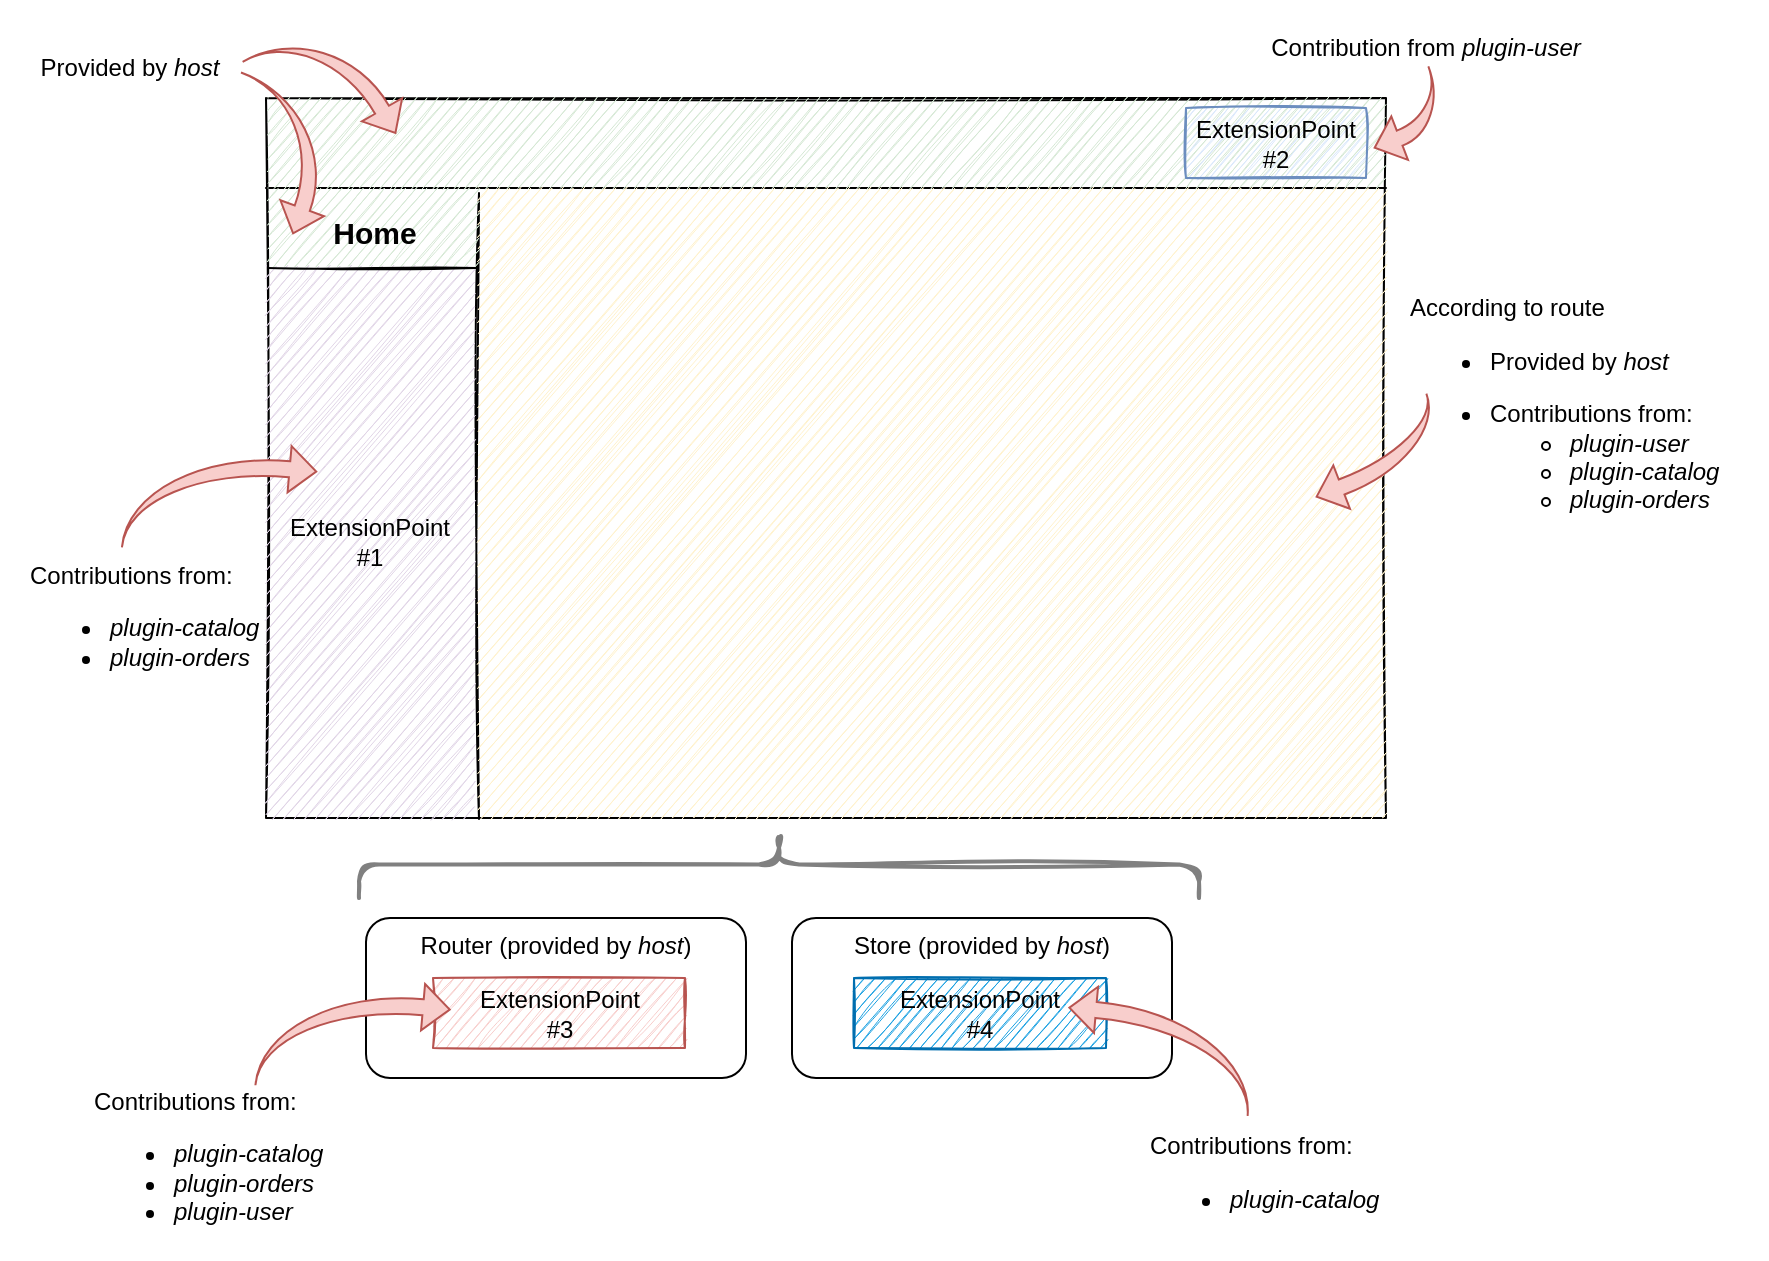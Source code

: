 <mxfile version="15.4.0" type="device"><diagram id="enQLmN38Oo9XK9Vw7oCr" name="Page-1"><mxGraphModel dx="2178" dy="839" grid="1" gridSize="10" guides="1" tooltips="1" connect="1" arrows="1" fold="1" page="1" pageScale="1" pageWidth="827" pageHeight="1169" math="0" shadow="0"><root><mxCell id="0"/><mxCell id="1" parent="0"/><mxCell id="w_eTZHvvST4QPCpJFiNK-25" value="Router (provided by &lt;i&gt;host&lt;/i&gt;)" style="rounded=1;whiteSpace=wrap;html=1;sketch=0;strokeWidth=1;fillColor=none;strokeColor=#000000;verticalAlign=top;" vertex="1" parent="1"><mxGeometry x="170" y="490" width="190" height="80" as="geometry"/></mxCell><mxCell id="w_eTZHvvST4QPCpJFiNK-1" value="" style="rounded=0;whiteSpace=wrap;html=1;sketch=1;" vertex="1" parent="1"><mxGeometry x="120" y="80" width="560" height="360" as="geometry"/></mxCell><mxCell id="w_eTZHvvST4QPCpJFiNK-3" value="" style="line;strokeWidth=1;html=1;perimeter=backbonePerimeter;points=[];outlineConnect=0;sketch=1;" vertex="1" parent="1"><mxGeometry x="120" y="120" width="560" height="10" as="geometry"/></mxCell><mxCell id="w_eTZHvvST4QPCpJFiNK-4" value="" style="line;strokeWidth=1;html=1;perimeter=backbonePerimeter;points=[];outlineConnect=0;sketch=1;rotation=90;" vertex="1" parent="1"><mxGeometry x="70" y="279" width="313" height="10" as="geometry"/></mxCell><mxCell id="w_eTZHvvST4QPCpJFiNK-5" value="" style="rounded=0;whiteSpace=wrap;html=1;sketch=1;strokeWidth=1;fillColor=#d5e8d4;strokeColor=none;" vertex="1" parent="1"><mxGeometry x="121" y="80" width="558" height="45" as="geometry"/></mxCell><mxCell id="w_eTZHvvST4QPCpJFiNK-6" value="" style="rounded=0;whiteSpace=wrap;html=1;sketch=1;strokeWidth=1;fillColor=#d5e8d4;strokeColor=none;" vertex="1" parent="1"><mxGeometry x="121" y="125" width="105" height="39" as="geometry"/></mxCell><mxCell id="w_eTZHvvST4QPCpJFiNK-7" value="ExtensionPoint&lt;br&gt;#2" style="rounded=0;whiteSpace=wrap;html=1;sketch=1;strokeWidth=1;fillColor=#dae8fc;strokeColor=#6c8ebf;" vertex="1" parent="1"><mxGeometry x="580" y="85" width="90" height="35" as="geometry"/></mxCell><mxCell id="w_eTZHvvST4QPCpJFiNK-8" value="ExtensionPoint&lt;br&gt;#1" style="rounded=0;whiteSpace=wrap;html=1;sketch=1;strokeWidth=1;fillColor=#e1d5e7;strokeColor=none;" vertex="1" parent="1"><mxGeometry x="120" y="164" width="104" height="276" as="geometry"/></mxCell><mxCell id="w_eTZHvvST4QPCpJFiNK-9" value="" style="rounded=0;whiteSpace=wrap;html=1;sketch=1;strokeColor=none;strokeWidth=1;fillColor=#FFF2CC;gradientColor=none;" vertex="1" parent="1"><mxGeometry x="226" y="125" width="454" height="315" as="geometry"/></mxCell><mxCell id="w_eTZHvvST4QPCpJFiNK-10" value="" style="line;strokeWidth=1;html=1;perimeter=backbonePerimeter;points=[];outlineConnect=0;sketch=1;fillColor=#FFF2CC;gradientColor=none;" vertex="1" parent="1"><mxGeometry x="121" y="160" width="104" height="10" as="geometry"/></mxCell><mxCell id="w_eTZHvvST4QPCpJFiNK-11" value="&lt;font style=&quot;font-size: 15px&quot;&gt;Home&lt;/font&gt;" style="text;strokeColor=none;fillColor=none;html=1;fontSize=24;fontStyle=1;verticalAlign=middle;align=center;sketch=1;" vertex="1" parent="1"><mxGeometry x="143.5" y="130" width="60" height="30" as="geometry"/></mxCell><mxCell id="w_eTZHvvST4QPCpJFiNK-14" value="" style="html=1;shadow=0;dashed=0;align=center;verticalAlign=middle;shape=mxgraph.arrows2.jumpInArrow;dy=4;dx=13.39;arrowHead=23.23;sketch=0;strokeColor=#b85450;strokeWidth=1;fillColor=#f8cecc;rotation=-201;" vertex="1" parent="1"><mxGeometry x="670" y="69.94" width="39.67" height="40" as="geometry"/></mxCell><mxCell id="w_eTZHvvST4QPCpJFiNK-15" value="Contribution from&amp;nbsp;&lt;i&gt;plugin-user&lt;/i&gt;" style="text;html=1;strokeColor=none;fillColor=none;align=center;verticalAlign=middle;whiteSpace=wrap;rounded=0;sketch=0;" vertex="1" parent="1"><mxGeometry x="620" y="39.94" width="160" height="30" as="geometry"/></mxCell><mxCell id="w_eTZHvvST4QPCpJFiNK-16" value="" style="html=1;shadow=0;dashed=0;align=center;verticalAlign=middle;shape=mxgraph.arrows2.jumpInArrow;dy=4;dx=13.39;arrowHead=23.23;sketch=0;strokeColor=#b85450;strokeWidth=1;fillColor=#f8cecc;rotation=60;" vertex="1" parent="1"><mxGeometry x="117.04" y="46.79" width="69" height="60" as="geometry"/></mxCell><mxCell id="w_eTZHvvST4QPCpJFiNK-17" value="Provided by &lt;i&gt;host&lt;/i&gt;" style="text;html=1;strokeColor=none;fillColor=none;align=center;verticalAlign=middle;whiteSpace=wrap;rounded=0;sketch=0;" vertex="1" parent="1"><mxGeometry x="-12.96" y="50" width="130" height="30" as="geometry"/></mxCell><mxCell id="w_eTZHvvST4QPCpJFiNK-18" value="" style="html=1;shadow=0;dashed=0;align=center;verticalAlign=middle;shape=mxgraph.arrows2.jumpInArrow;dy=4;dx=13.39;arrowHead=23.23;sketch=0;strokeColor=#b85450;strokeWidth=1;fillColor=#f8cecc;rotation=-70;direction=west;" vertex="1" parent="1"><mxGeometry x="92.63" y="77.66" width="66.69" height="63.62" as="geometry"/></mxCell><mxCell id="w_eTZHvvST4QPCpJFiNK-19" value="" style="html=1;shadow=0;dashed=0;align=center;verticalAlign=middle;shape=mxgraph.arrows2.jumpInArrow;dy=4;dx=13.39;arrowHead=23.23;sketch=0;strokeColor=#b85450;strokeWidth=1;fillColor=#f8cecc;rotation=-201;" vertex="1" parent="1"><mxGeometry x="640" y="239" width="69.67" height="40" as="geometry"/></mxCell><mxCell id="w_eTZHvvST4QPCpJFiNK-20" value="According to route&lt;br&gt;&lt;ul&gt;&lt;li&gt;Provided by &lt;i&gt;host&lt;/i&gt;&lt;/li&gt;&lt;/ul&gt;&lt;ul&gt;&lt;li&gt;Contributions from:&lt;/li&gt;&lt;ul&gt;&lt;li&gt;&lt;i&gt;plugin-user&lt;/i&gt;&lt;/li&gt;&lt;li&gt;&lt;i&gt;plugin-catalog&lt;/i&gt;&lt;/li&gt;&lt;li&gt;&lt;i&gt;plugin-orders&lt;/i&gt;&lt;/li&gt;&lt;/ul&gt;&lt;/ul&gt;" style="text;html=1;strokeColor=none;fillColor=none;align=left;verticalAlign=middle;whiteSpace=wrap;rounded=0;sketch=0;" vertex="1" parent="1"><mxGeometry x="690" y="164" width="180" height="149" as="geometry"/></mxCell><mxCell id="w_eTZHvvST4QPCpJFiNK-21" value="" style="html=1;shadow=0;dashed=0;align=center;verticalAlign=middle;shape=mxgraph.arrows2.jumpInArrow;dy=4;dx=13.39;arrowHead=23.23;sketch=0;strokeColor=#b85450;strokeWidth=1;fillColor=#f8cecc;rotation=5;direction=west;flipV=1;flipH=1;" vertex="1" parent="1"><mxGeometry x="50.3" y="251.03" width="93.5" height="57.81" as="geometry"/></mxCell><mxCell id="w_eTZHvvST4QPCpJFiNK-22" value="Contributions from:&lt;br&gt;&lt;ul&gt;&lt;li&gt;&lt;i&gt;plugin-catalog&lt;/i&gt;&lt;/li&gt;&lt;li&gt;&lt;i&gt;plugin-orders&lt;/i&gt;&lt;/li&gt;&lt;/ul&gt;" style="text;html=1;strokeColor=none;fillColor=none;align=left;verticalAlign=middle;whiteSpace=wrap;rounded=0;sketch=0;" vertex="1" parent="1"><mxGeometry y="300" width="130" height="90" as="geometry"/></mxCell><mxCell id="w_eTZHvvST4QPCpJFiNK-23" value="ExtensionPoint&lt;br&gt;#3" style="rounded=0;whiteSpace=wrap;html=1;sketch=1;strokeWidth=1;fillColor=#f8cecc;strokeColor=#b85450;" vertex="1" parent="1"><mxGeometry x="203.5" y="520" width="126" height="35" as="geometry"/></mxCell><mxCell id="w_eTZHvvST4QPCpJFiNK-24" value="ExtensionPoint&lt;br&gt;#4" style="rounded=0;whiteSpace=wrap;html=1;sketch=1;strokeWidth=1;fillColor=#1ba1e2;strokeColor=#006EAF;fontColor=#000000;" vertex="1" parent="1"><mxGeometry x="414" y="520" width="126" height="35" as="geometry"/></mxCell><mxCell id="w_eTZHvvST4QPCpJFiNK-26" value="Store (provided by &lt;i&gt;host&lt;/i&gt;)" style="rounded=1;whiteSpace=wrap;html=1;sketch=0;strokeWidth=1;fillColor=none;strokeColor=#000000;verticalAlign=top;" vertex="1" parent="1"><mxGeometry x="383" y="490" width="190" height="80" as="geometry"/></mxCell><mxCell id="w_eTZHvvST4QPCpJFiNK-27" value="Contributions from:&lt;br&gt;&lt;ul&gt;&lt;li&gt;&lt;i&gt;plugin-catalog&lt;/i&gt;&lt;/li&gt;&lt;li&gt;&lt;i&gt;plugin-orders&lt;/i&gt;&lt;/li&gt;&lt;li&gt;&lt;i&gt;plugin-user&lt;/i&gt;&lt;/li&gt;&lt;/ul&gt;" style="text;html=1;strokeColor=none;fillColor=none;align=left;verticalAlign=middle;whiteSpace=wrap;rounded=0;sketch=0;" vertex="1" parent="1"><mxGeometry x="32.05" y="570" width="130" height="90" as="geometry"/></mxCell><mxCell id="w_eTZHvvST4QPCpJFiNK-28" value="" style="html=1;shadow=0;dashed=0;align=center;verticalAlign=middle;shape=mxgraph.arrows2.jumpInArrow;dy=4;dx=13.39;arrowHead=23.23;sketch=0;strokeColor=#b85450;strokeWidth=1;fillColor=#f8cecc;rotation=5;direction=west;flipV=1;flipH=1;" vertex="1" parent="1"><mxGeometry x="117.04" y="520" width="93.5" height="57.81" as="geometry"/></mxCell><mxCell id="w_eTZHvvST4QPCpJFiNK-29" value="" style="html=1;shadow=0;dashed=0;align=center;verticalAlign=middle;shape=mxgraph.arrows2.jumpInArrow;dy=4;dx=13.39;arrowHead=23.23;sketch=0;strokeColor=#b85450;strokeWidth=1;fillColor=#f8cecc;rotation=5;direction=west;flipV=1;flipH=0;" vertex="1" parent="1"><mxGeometry x="520" y="527.19" width="93.5" height="57.81" as="geometry"/></mxCell><mxCell id="w_eTZHvvST4QPCpJFiNK-31" value="Contributions from:&lt;br&gt;&lt;ul&gt;&lt;li&gt;&lt;i&gt;plugin-catalog&lt;/i&gt;&lt;/li&gt;&lt;/ul&gt;" style="text;html=1;strokeColor=none;fillColor=none;align=left;verticalAlign=middle;whiteSpace=wrap;rounded=0;sketch=0;" vertex="1" parent="1"><mxGeometry x="560" y="585" width="130" height="75" as="geometry"/></mxCell><mxCell id="w_eTZHvvST4QPCpJFiNK-32" value="" style="shape=curlyBracket;whiteSpace=wrap;html=1;rounded=1;flipH=1;sketch=1;fontColor=#000000;strokeColor=#808080;strokeWidth=2;fillColor=none;gradientColor=none;verticalAlign=top;rotation=-90;perimeterSpacing=0;" vertex="1" parent="1"><mxGeometry x="359.75" y="253.25" width="33.5" height="420" as="geometry"/></mxCell></root></mxGraphModel></diagram></mxfile>